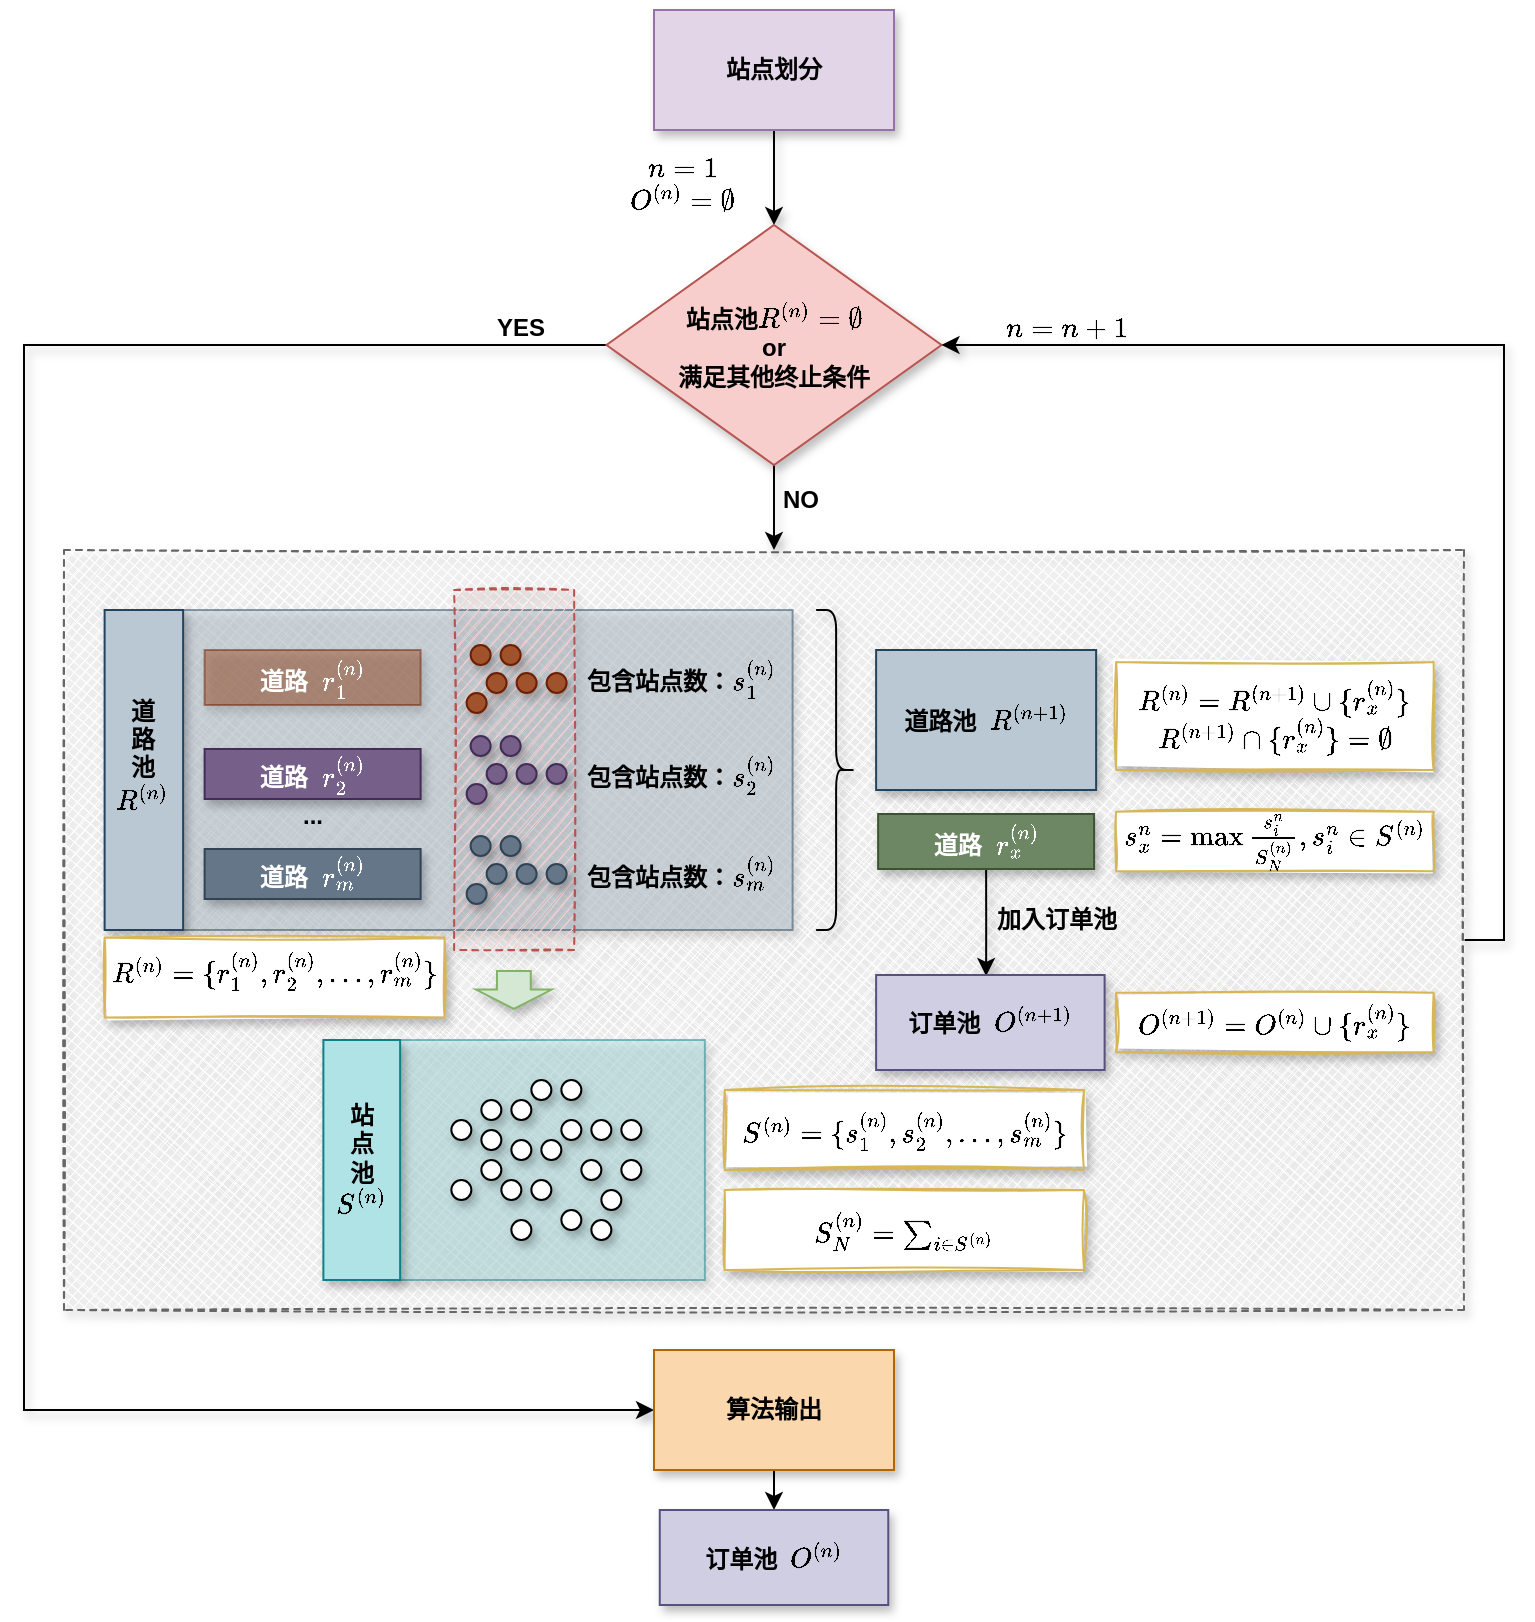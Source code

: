 <mxfile version="20.2.7" type="github"><diagram id="E23BzTuwbjabltv9Nx4B" name="第 1 页"><mxGraphModel dx="1418" dy="513" grid="1" gridSize="10" guides="1" tooltips="1" connect="1" arrows="1" fold="1" page="1" pageScale="1" pageWidth="827" pageHeight="1169" math="1" shadow="0"><root><mxCell id="0"/><mxCell id="1" parent="0"/><mxCell id="yrA-a9Iw9x8YZGmcqF-S-195" value="" style="rounded=0;whiteSpace=wrap;html=1;shadow=1;glass=0;sketch=1;fillColor=default;labelBackgroundColor=none;fontStyle=1;dashed=1;strokeColor=#666666;fillStyle=cross-hatch;fontColor=#333333;" parent="1" vertex="1"><mxGeometry x="-70" y="310" width="700" height="380" as="geometry"/></mxCell><mxCell id="yrA-a9Iw9x8YZGmcqF-S-51" value="" style="rounded=0;whiteSpace=wrap;html=1;fillColor=#bac8d3;strokeColor=#23445d;opacity=50;labelBackgroundColor=none;shadow=1;fontStyle=1" parent="1" vertex="1"><mxGeometry x="-19.69" y="340" width="314" height="160" as="geometry"/></mxCell><mxCell id="yrA-a9Iw9x8YZGmcqF-S-86" value="" style="rounded=0;whiteSpace=wrap;html=1;dashed=1;fillColor=#f8cecc;strokeColor=#b85450;sketch=1;labelBackgroundColor=none;shadow=1;fontStyle=1" parent="1" vertex="1"><mxGeometry x="125.06" y="330" width="60" height="180" as="geometry"/></mxCell><mxCell id="yrA-a9Iw9x8YZGmcqF-S-52" value="&lt;div&gt;道&lt;/div&gt;&lt;div&gt;路&lt;/div&gt;&lt;div&gt;池&lt;/div&gt;&lt;div&gt;\(R^{(n)}\)&lt;br&gt;&lt;/div&gt;&lt;div&gt;&lt;br&gt;&lt;/div&gt;" style="rounded=0;whiteSpace=wrap;html=1;fillColor=#bac8d3;strokeColor=#23445d;labelBackgroundColor=none;shadow=1;fontStyle=1;flipV=1;" parent="1" vertex="1"><mxGeometry x="-49.69" y="340" width="39.25" height="160" as="geometry"/></mxCell><mxCell id="yrA-a9Iw9x8YZGmcqF-S-84" style="edgeStyle=orthogonalEdgeStyle;rounded=0;orthogonalLoop=1;jettySize=auto;html=1;exitX=0.5;exitY=1;exitDx=0;exitDy=0;entryX=0.5;entryY=0;entryDx=0;entryDy=0;labelBackgroundColor=none;shadow=1;fontStyle=1" parent="1" source="yrA-a9Iw9x8YZGmcqF-S-2" target="yrA-a9Iw9x8YZGmcqF-S-83" edge="1"><mxGeometry relative="1" as="geometry"/></mxCell><mxCell id="yrA-a9Iw9x8YZGmcqF-S-2" value="站点划分" style="rounded=0;whiteSpace=wrap;html=1;fillColor=#e1d5e7;strokeColor=#9673a6;labelBackgroundColor=none;shadow=1;fontStyle=1" parent="1" vertex="1"><mxGeometry x="225" y="40" width="120" height="60" as="geometry"/></mxCell><mxCell id="yrA-a9Iw9x8YZGmcqF-S-3" value="道路&amp;nbsp; \(r^{(n)}_1\)" style="rounded=0;whiteSpace=wrap;html=1;fillColor=#a0522d;strokeColor=#6D1F00;opacity=50;fontColor=#ffffff;flipV=1;labelBackgroundColor=none;shadow=1;fontStyle=1" parent="1" vertex="1"><mxGeometry x="0.31" y="360" width="108" height="27.5" as="geometry"/></mxCell><mxCell id="yrA-a9Iw9x8YZGmcqF-S-54" value="" style="ellipse;whiteSpace=wrap;html=1;aspect=fixed;fillColor=#a0522d;fontColor=#ffffff;strokeColor=#6D1F00;labelBackgroundColor=none;shadow=1;fontStyle=1" parent="1" vertex="1"><mxGeometry x="148.31" y="357.5" width="10" height="10" as="geometry"/></mxCell><mxCell id="yrA-a9Iw9x8YZGmcqF-S-55" value="" style="ellipse;whiteSpace=wrap;html=1;aspect=fixed;fillColor=#a0522d;fontColor=#ffffff;strokeColor=#6D1F00;labelBackgroundColor=none;shadow=1;fontStyle=1" parent="1" vertex="1"><mxGeometry x="141.31" y="371.5" width="10" height="10" as="geometry"/></mxCell><mxCell id="yrA-a9Iw9x8YZGmcqF-S-56" value="" style="ellipse;whiteSpace=wrap;html=1;aspect=fixed;fillColor=#a0522d;fontColor=#ffffff;strokeColor=#6D1F00;labelBackgroundColor=none;shadow=1;fontStyle=1" parent="1" vertex="1"><mxGeometry x="133.31" y="357.5" width="10" height="10" as="geometry"/></mxCell><mxCell id="yrA-a9Iw9x8YZGmcqF-S-57" value="" style="ellipse;whiteSpace=wrap;html=1;aspect=fixed;fillColor=#a0522d;fontColor=#ffffff;strokeColor=#6D1F00;labelBackgroundColor=none;shadow=1;fontStyle=1" parent="1" vertex="1"><mxGeometry x="171.31" y="371.5" width="10" height="10" as="geometry"/></mxCell><mxCell id="yrA-a9Iw9x8YZGmcqF-S-58" value="" style="ellipse;whiteSpace=wrap;html=1;aspect=fixed;fillColor=#a0522d;fontColor=#ffffff;strokeColor=#6D1F00;labelBackgroundColor=none;shadow=1;fontStyle=1" parent="1" vertex="1"><mxGeometry x="156.31" y="371.5" width="10" height="10" as="geometry"/></mxCell><mxCell id="yrA-a9Iw9x8YZGmcqF-S-59" value="" style="ellipse;whiteSpace=wrap;html=1;aspect=fixed;fillColor=#a0522d;fontColor=#ffffff;strokeColor=#6D1F00;labelBackgroundColor=none;shadow=1;fontStyle=1" parent="1" vertex="1"><mxGeometry x="131.31" y="381.5" width="10" height="10" as="geometry"/></mxCell><mxCell id="yrA-a9Iw9x8YZGmcqF-S-61" value="" style="ellipse;whiteSpace=wrap;html=1;aspect=fixed;fillColor=#76608a;fontColor=#ffffff;strokeColor=#432D57;labelBackgroundColor=none;shadow=1;fontStyle=1" parent="1" vertex="1"><mxGeometry x="148.31" y="403" width="10" height="10" as="geometry"/></mxCell><mxCell id="yrA-a9Iw9x8YZGmcqF-S-62" value="" style="ellipse;whiteSpace=wrap;html=1;aspect=fixed;fillColor=#76608a;fontColor=#ffffff;strokeColor=#432D57;labelBackgroundColor=none;shadow=1;fontStyle=1" parent="1" vertex="1"><mxGeometry x="141.31" y="417" width="10" height="10" as="geometry"/></mxCell><mxCell id="yrA-a9Iw9x8YZGmcqF-S-63" value="" style="ellipse;whiteSpace=wrap;html=1;aspect=fixed;fillColor=#76608a;fontColor=#ffffff;strokeColor=#432D57;labelBackgroundColor=none;shadow=1;fontStyle=1" parent="1" vertex="1"><mxGeometry x="133.31" y="403" width="10" height="10" as="geometry"/></mxCell><mxCell id="yrA-a9Iw9x8YZGmcqF-S-64" value="" style="ellipse;whiteSpace=wrap;html=1;aspect=fixed;fillColor=#76608a;fontColor=#ffffff;strokeColor=#432D57;labelBackgroundColor=none;shadow=1;fontStyle=1" parent="1" vertex="1"><mxGeometry x="171.31" y="417" width="10" height="10" as="geometry"/></mxCell><mxCell id="yrA-a9Iw9x8YZGmcqF-S-65" value="" style="ellipse;whiteSpace=wrap;html=1;aspect=fixed;fillColor=#76608a;fontColor=#ffffff;strokeColor=#432D57;labelBackgroundColor=none;shadow=1;fontStyle=1" parent="1" vertex="1"><mxGeometry x="156.31" y="417" width="10" height="10" as="geometry"/></mxCell><mxCell id="yrA-a9Iw9x8YZGmcqF-S-66" value="" style="ellipse;whiteSpace=wrap;html=1;aspect=fixed;fillColor=#76608a;fontColor=#ffffff;strokeColor=#432D57;labelBackgroundColor=none;shadow=1;fontStyle=1" parent="1" vertex="1"><mxGeometry x="131.31" y="427" width="10" height="10" as="geometry"/></mxCell><mxCell id="yrA-a9Iw9x8YZGmcqF-S-67" value="" style="ellipse;whiteSpace=wrap;html=1;aspect=fixed;fillColor=#647687;fontColor=#ffffff;strokeColor=#314354;labelBackgroundColor=none;shadow=1;fontStyle=1" parent="1" vertex="1"><mxGeometry x="148.31" y="453" width="10" height="10" as="geometry"/></mxCell><mxCell id="yrA-a9Iw9x8YZGmcqF-S-68" value="" style="ellipse;whiteSpace=wrap;html=1;aspect=fixed;fillColor=#647687;fontColor=#ffffff;strokeColor=#314354;labelBackgroundColor=none;shadow=1;fontStyle=1" parent="1" vertex="1"><mxGeometry x="141.31" y="467" width="10" height="10" as="geometry"/></mxCell><mxCell id="yrA-a9Iw9x8YZGmcqF-S-69" value="" style="ellipse;whiteSpace=wrap;html=1;aspect=fixed;fillColor=#647687;fontColor=#ffffff;strokeColor=#314354;labelBackgroundColor=none;shadow=1;fontStyle=1" parent="1" vertex="1"><mxGeometry x="133.31" y="453" width="10" height="10" as="geometry"/></mxCell><mxCell id="yrA-a9Iw9x8YZGmcqF-S-70" value="" style="ellipse;whiteSpace=wrap;html=1;aspect=fixed;fillColor=#647687;fontColor=#ffffff;strokeColor=#314354;labelBackgroundColor=none;shadow=1;fontStyle=1" parent="1" vertex="1"><mxGeometry x="171.31" y="467" width="10" height="10" as="geometry"/></mxCell><mxCell id="yrA-a9Iw9x8YZGmcqF-S-71" value="" style="ellipse;whiteSpace=wrap;html=1;aspect=fixed;fillColor=#647687;fontColor=#ffffff;strokeColor=#314354;labelBackgroundColor=none;shadow=1;fontStyle=1" parent="1" vertex="1"><mxGeometry x="156.31" y="467" width="10" height="10" as="geometry"/></mxCell><mxCell id="yrA-a9Iw9x8YZGmcqF-S-72" value="" style="ellipse;whiteSpace=wrap;html=1;aspect=fixed;fillColor=#647687;fontColor=#ffffff;strokeColor=#314354;labelBackgroundColor=none;shadow=1;fontStyle=1" parent="1" vertex="1"><mxGeometry x="131.31" y="477" width="10" height="10" as="geometry"/></mxCell><mxCell id="yrA-a9Iw9x8YZGmcqF-S-75" value="包含站点数：\(s^{(n)}_1\)" style="text;html=1;align=center;verticalAlign=middle;resizable=0;points=[];autosize=1;strokeColor=none;fillColor=none;shadow=1;fontStyle=1" parent="1" vertex="1"><mxGeometry x="158.31" y="358.75" width="160" height="30" as="geometry"/></mxCell><mxCell id="yrA-a9Iw9x8YZGmcqF-S-76" value="包含站点数：\(s^{(n)}_2\)" style="text;html=1;align=center;verticalAlign=middle;resizable=0;points=[];autosize=1;strokeColor=none;fillColor=none;flipH=1;shadow=1;fontStyle=1" parent="1" vertex="1"><mxGeometry x="158.31" y="407" width="160" height="30" as="geometry"/></mxCell><mxCell id="yrA-a9Iw9x8YZGmcqF-S-77" value="包含站点数：\(s^{(n)}_m\)" style="text;html=1;align=center;verticalAlign=middle;resizable=0;points=[];autosize=1;strokeColor=none;fillColor=none;flipH=1;shadow=1;fontStyle=1" parent="1" vertex="1"><mxGeometry x="153.31" y="457" width="170" height="30" as="geometry"/></mxCell><mxCell id="yrA-a9Iw9x8YZGmcqF-S-183" style="edgeStyle=orthogonalEdgeStyle;rounded=0;orthogonalLoop=1;jettySize=auto;html=1;exitX=0;exitY=0.5;exitDx=0;exitDy=0;entryX=0;entryY=0.5;entryDx=0;entryDy=0;labelBackgroundColor=none;shadow=1;fontStyle=1" parent="1" source="yrA-a9Iw9x8YZGmcqF-S-83" target="yrA-a9Iw9x8YZGmcqF-S-180" edge="1"><mxGeometry relative="1" as="geometry"><Array as="points"><mxPoint x="-90" y="207"/><mxPoint x="-90" y="740"/></Array></mxGeometry></mxCell><mxCell id="yrA-a9Iw9x8YZGmcqF-S-187" style="edgeStyle=orthogonalEdgeStyle;rounded=0;orthogonalLoop=1;jettySize=auto;html=1;exitX=0.5;exitY=1;exitDx=0;exitDy=0;entryX=0.5;entryY=0;entryDx=0;entryDy=0;labelBackgroundColor=none;shadow=1;fontStyle=1" parent="1" source="yrA-a9Iw9x8YZGmcqF-S-83" edge="1"><mxGeometry relative="1" as="geometry"><mxPoint x="285" y="310" as="targetPoint"/></mxGeometry></mxCell><mxCell id="yrA-a9Iw9x8YZGmcqF-S-83" value="&lt;div&gt;站点池\(R^{(n)}=\emptyset\)&lt;/div&gt;&lt;div&gt;or&lt;/div&gt;&lt;div&gt;满足其他终止条件&lt;br&gt;&lt;/div&gt;" style="rhombus;whiteSpace=wrap;html=1;fillColor=#f8cecc;strokeColor=#b85450;labelBackgroundColor=none;shadow=1;fontStyle=1" parent="1" vertex="1"><mxGeometry x="201.25" y="147.5" width="167.5" height="120" as="geometry"/></mxCell><mxCell id="yrA-a9Iw9x8YZGmcqF-S-85" value="&lt;div&gt;\(n=1\)&lt;/div&gt;&lt;div&gt;\(O^{(n)}=\emptyset\)&lt;/div&gt;" style="text;html=1;align=center;verticalAlign=middle;resizable=0;points=[];autosize=1;strokeColor=none;fillColor=none;fontStyle=1" parent="1" vertex="1"><mxGeometry x="169.25" y="106.5" width="140" height="40" as="geometry"/></mxCell><mxCell id="yrA-a9Iw9x8YZGmcqF-S-96" value="" style="shape=flexArrow;endArrow=classic;html=1;rounded=0;width=16.911;endSize=2.914;fillColor=#d5e8d4;strokeColor=#82b366;labelBackgroundColor=none;shadow=1;fontStyle=1" parent="1" edge="1"><mxGeometry width="50" height="50" relative="1" as="geometry"><mxPoint x="154.93" y="520" as="sourcePoint"/><mxPoint x="154.93" y="540" as="targetPoint"/></mxGeometry></mxCell><mxCell id="yrA-a9Iw9x8YZGmcqF-S-124" value="&lt;div&gt;道路池&amp;nbsp; \(R^{(n+1)}\)&lt;br&gt;&lt;/div&gt;" style="rounded=0;whiteSpace=wrap;html=1;fillColor=#bac8d3;strokeColor=#23445d;flipH=1;flipV=1;labelBackgroundColor=none;shadow=1;fontStyle=1" parent="1" vertex="1"><mxGeometry x="336.06" y="360" width="110" height="70" as="geometry"/></mxCell><mxCell id="yrA-a9Iw9x8YZGmcqF-S-175" style="edgeStyle=orthogonalEdgeStyle;rounded=0;orthogonalLoop=1;jettySize=auto;html=1;exitX=0.5;exitY=1;exitDx=0;exitDy=0;labelBackgroundColor=none;shadow=1;fontStyle=1" parent="1" source="yrA-a9Iw9x8YZGmcqF-S-151" edge="1"><mxGeometry relative="1" as="geometry"><mxPoint x="391.06" y="472.5" as="sourcePoint"/><mxPoint x="391.06" y="523" as="targetPoint"/></mxGeometry></mxCell><mxCell id="yrA-a9Iw9x8YZGmcqF-S-151" value="道路&amp;nbsp; \(r^{(n)}_x\)" style="rounded=0;whiteSpace=wrap;html=1;fillColor=#6d8764;fontColor=#ffffff;strokeColor=#3A5431;flipH=1;flipV=1;labelBackgroundColor=none;shadow=1;fontStyle=1" parent="1" vertex="1"><mxGeometry x="337.06" y="442" width="108" height="27.5" as="geometry"/></mxCell><mxCell id="yrA-a9Iw9x8YZGmcqF-S-46" value="" style="rounded=0;whiteSpace=wrap;html=1;fillColor=#b0e3e6;strokeColor=#0e8088;opacity=50;labelBackgroundColor=none;shadow=1;fontStyle=1" parent="1" vertex="1"><mxGeometry x="90.44" y="555" width="160" height="120" as="geometry"/></mxCell><mxCell id="yrA-a9Iw9x8YZGmcqF-S-47" value="&lt;div&gt;站&lt;/div&gt;&lt;div&gt;点&lt;/div&gt;&lt;div&gt;池&lt;/div&gt;&lt;div&gt;\(S^{(n)}\)&lt;br&gt;&lt;/div&gt;" style="rounded=0;whiteSpace=wrap;html=1;fillColor=#b0e3e6;strokeColor=#0e8088;labelBackgroundColor=none;shadow=1;fontStyle=1;flipV=1;" parent="1" vertex="1"><mxGeometry x="59.69" y="555" width="38.37" height="120" as="geometry"/></mxCell><mxCell id="yrA-a9Iw9x8YZGmcqF-S-153" value="" style="group;labelBackgroundColor=none;shadow=1;fontStyle=1" parent="1" vertex="1" connectable="0"><mxGeometry x="123.68" y="575" width="95" height="80" as="geometry"/></mxCell><mxCell id="yrA-a9Iw9x8YZGmcqF-S-4" value="" style="ellipse;whiteSpace=wrap;html=1;aspect=fixed;labelBackgroundColor=none;shadow=1;fontStyle=1" parent="yrA-a9Iw9x8YZGmcqF-S-153" vertex="1"><mxGeometry x="65" y="40" width="10" height="10" as="geometry"/></mxCell><mxCell id="yrA-a9Iw9x8YZGmcqF-S-5" value="" style="ellipse;whiteSpace=wrap;html=1;aspect=fixed;labelBackgroundColor=none;shadow=1;fontStyle=1" parent="yrA-a9Iw9x8YZGmcqF-S-153" vertex="1"><mxGeometry x="55" width="10" height="10" as="geometry"/></mxCell><mxCell id="yrA-a9Iw9x8YZGmcqF-S-6" value="" style="ellipse;whiteSpace=wrap;html=1;aspect=fixed;labelBackgroundColor=none;shadow=1;fontStyle=1" parent="yrA-a9Iw9x8YZGmcqF-S-153" vertex="1"><mxGeometry x="55" y="20" width="10" height="10" as="geometry"/></mxCell><mxCell id="yrA-a9Iw9x8YZGmcqF-S-8" value="" style="ellipse;whiteSpace=wrap;html=1;aspect=fixed;labelBackgroundColor=none;shadow=1;fontStyle=1" parent="yrA-a9Iw9x8YZGmcqF-S-153" vertex="1"><mxGeometry x="40" width="10" height="10" as="geometry"/></mxCell><mxCell id="yrA-a9Iw9x8YZGmcqF-S-19" value="" style="ellipse;whiteSpace=wrap;html=1;aspect=fixed;labelBackgroundColor=none;shadow=1;fontStyle=1" parent="yrA-a9Iw9x8YZGmcqF-S-153" vertex="1"><mxGeometry x="40" y="50" width="10" height="10" as="geometry"/></mxCell><mxCell id="yrA-a9Iw9x8YZGmcqF-S-20" value="" style="ellipse;whiteSpace=wrap;html=1;aspect=fixed;labelBackgroundColor=none;shadow=1;fontStyle=1" parent="yrA-a9Iw9x8YZGmcqF-S-153" vertex="1"><mxGeometry x="30" y="10" width="10" height="10" as="geometry"/></mxCell><mxCell id="yrA-a9Iw9x8YZGmcqF-S-21" value="" style="ellipse;whiteSpace=wrap;html=1;aspect=fixed;labelBackgroundColor=none;shadow=1;fontStyle=1" parent="yrA-a9Iw9x8YZGmcqF-S-153" vertex="1"><mxGeometry x="30" y="30" width="10" height="10" as="geometry"/></mxCell><mxCell id="yrA-a9Iw9x8YZGmcqF-S-22" value="" style="ellipse;whiteSpace=wrap;html=1;aspect=fixed;labelBackgroundColor=none;shadow=1;fontStyle=1" parent="yrA-a9Iw9x8YZGmcqF-S-153" vertex="1"><mxGeometry y="50" width="10" height="10" as="geometry"/></mxCell><mxCell id="yrA-a9Iw9x8YZGmcqF-S-23" value="" style="ellipse;whiteSpace=wrap;html=1;aspect=fixed;labelBackgroundColor=none;shadow=1;fontStyle=1" parent="yrA-a9Iw9x8YZGmcqF-S-153" vertex="1"><mxGeometry x="15" y="10" width="10" height="10" as="geometry"/></mxCell><mxCell id="yrA-a9Iw9x8YZGmcqF-S-24" value="" style="ellipse;whiteSpace=wrap;html=1;aspect=fixed;labelBackgroundColor=none;shadow=1;fontStyle=1" parent="yrA-a9Iw9x8YZGmcqF-S-153" vertex="1"><mxGeometry x="15" y="40" width="10" height="10" as="geometry"/></mxCell><mxCell id="yrA-a9Iw9x8YZGmcqF-S-25" value="" style="ellipse;whiteSpace=wrap;html=1;aspect=fixed;labelBackgroundColor=none;shadow=1;fontStyle=1" parent="yrA-a9Iw9x8YZGmcqF-S-153" vertex="1"><mxGeometry y="20" width="10" height="10" as="geometry"/></mxCell><mxCell id="yrA-a9Iw9x8YZGmcqF-S-26" value="" style="ellipse;whiteSpace=wrap;html=1;aspect=fixed;labelBackgroundColor=none;shadow=1;fontStyle=1" parent="yrA-a9Iw9x8YZGmcqF-S-153" vertex="1"><mxGeometry x="75" y="55" width="10" height="10" as="geometry"/></mxCell><mxCell id="yrA-a9Iw9x8YZGmcqF-S-27" value="" style="ellipse;whiteSpace=wrap;html=1;aspect=fixed;labelBackgroundColor=none;shadow=1;fontStyle=1" parent="yrA-a9Iw9x8YZGmcqF-S-153" vertex="1"><mxGeometry x="85" y="20" width="10" height="10" as="geometry"/></mxCell><mxCell id="yrA-a9Iw9x8YZGmcqF-S-28" value="" style="ellipse;whiteSpace=wrap;html=1;aspect=fixed;labelBackgroundColor=none;shadow=1;fontStyle=1" parent="yrA-a9Iw9x8YZGmcqF-S-153" vertex="1"><mxGeometry x="85" y="40" width="10" height="10" as="geometry"/></mxCell><mxCell id="yrA-a9Iw9x8YZGmcqF-S-29" value="" style="ellipse;whiteSpace=wrap;html=1;aspect=fixed;labelBackgroundColor=none;shadow=1;fontStyle=1" parent="yrA-a9Iw9x8YZGmcqF-S-153" vertex="1"><mxGeometry x="70" y="20" width="10" height="10" as="geometry"/></mxCell><mxCell id="yrA-a9Iw9x8YZGmcqF-S-30" value="" style="ellipse;whiteSpace=wrap;html=1;aspect=fixed;labelBackgroundColor=none;shadow=1;fontStyle=1" parent="yrA-a9Iw9x8YZGmcqF-S-153" vertex="1"><mxGeometry x="70" y="70" width="10" height="10" as="geometry"/></mxCell><mxCell id="yrA-a9Iw9x8YZGmcqF-S-33" value="" style="ellipse;whiteSpace=wrap;html=1;aspect=fixed;labelBackgroundColor=none;shadow=1;fontStyle=1" parent="yrA-a9Iw9x8YZGmcqF-S-153" vertex="1"><mxGeometry x="30" y="70" width="10" height="10" as="geometry"/></mxCell><mxCell id="yrA-a9Iw9x8YZGmcqF-S-34" value="" style="ellipse;whiteSpace=wrap;html=1;aspect=fixed;labelBackgroundColor=none;shadow=1;fontStyle=1" parent="yrA-a9Iw9x8YZGmcqF-S-153" vertex="1"><mxGeometry x="45" y="30" width="10" height="10" as="geometry"/></mxCell><mxCell id="yrA-a9Iw9x8YZGmcqF-S-37" value="" style="ellipse;whiteSpace=wrap;html=1;aspect=fixed;labelBackgroundColor=none;shadow=1;fontStyle=1" parent="yrA-a9Iw9x8YZGmcqF-S-153" vertex="1"><mxGeometry x="25" y="50" width="10" height="10" as="geometry"/></mxCell><mxCell id="yrA-a9Iw9x8YZGmcqF-S-38" value="" style="ellipse;whiteSpace=wrap;html=1;aspect=fixed;labelBackgroundColor=none;shadow=1;fontStyle=1" parent="yrA-a9Iw9x8YZGmcqF-S-153" vertex="1"><mxGeometry x="15" y="25" width="10" height="10" as="geometry"/></mxCell><mxCell id="yrA-a9Iw9x8YZGmcqF-S-39" value="" style="ellipse;whiteSpace=wrap;html=1;aspect=fixed;labelBackgroundColor=none;shadow=1;fontStyle=1" parent="yrA-a9Iw9x8YZGmcqF-S-153" vertex="1"><mxGeometry x="55" y="65" width="10" height="10" as="geometry"/></mxCell><mxCell id="yrA-a9Iw9x8YZGmcqF-S-154" value="道路&amp;nbsp; \(r^{(n)}_2\)" style="rounded=0;whiteSpace=wrap;html=1;fillColor=#76608a;strokeColor=#432D57;fontColor=#ffffff;flipV=1;flipH=1;labelBackgroundColor=none;shadow=1;fontStyle=1" parent="1" vertex="1"><mxGeometry x="0.31" y="409.5" width="108" height="25" as="geometry"/></mxCell><mxCell id="yrA-a9Iw9x8YZGmcqF-S-157" value="..." style="text;html=1;align=center;verticalAlign=middle;resizable=0;points=[];autosize=1;strokeColor=none;fillColor=none;labelBackgroundColor=none;shadow=1;fontStyle=1" parent="1" vertex="1"><mxGeometry x="39.31" y="428" width="30" height="30" as="geometry"/></mxCell><mxCell id="yrA-a9Iw9x8YZGmcqF-S-158" value="道路&amp;nbsp; \(r^{(n)}_m\)" style="rounded=0;whiteSpace=wrap;html=1;fillColor=#647687;strokeColor=#314354;fontColor=#ffffff;flipV=1;flipH=1;labelBackgroundColor=none;shadow=1;fontStyle=1" parent="1" vertex="1"><mxGeometry x="0.31" y="459.5" width="108" height="25" as="geometry"/></mxCell><mxCell id="yrA-a9Iw9x8YZGmcqF-S-163" value="\(R^{(n)}=\{r^{(n)}_1,r^{(n)}_2,\dots,r^{(n)}_m\}\)" style="text;whiteSpace=wrap;html=1;align=center;fillColor=default;strokeColor=#d6b656;shadow=1;glass=0;sketch=1;labelBackgroundColor=none;fontStyle=1;flipV=1;" parent="1" vertex="1"><mxGeometry x="-49.69" y="503.75" width="170" height="40" as="geometry"/></mxCell><mxCell id="yrA-a9Iw9x8YZGmcqF-S-165" value="\(s^{n}_x=\max\frac{s^{n}_i}{S^{(n)}_N},s_i^{n} \in S^{(n)}\)" style="rounded=0;whiteSpace=wrap;html=1;shadow=1;glass=0;sketch=1;fillColor=default;strokeColor=#d6b656;flipH=1;flipV=1;labelBackgroundColor=none;fontStyle=1" parent="1" vertex="1"><mxGeometry x="456.06" y="440.87" width="158.75" height="29.75" as="geometry"/></mxCell><mxCell id="yrA-a9Iw9x8YZGmcqF-S-166" value="&lt;div&gt;\(S^{(n)}=\{s^{(n)}_1,s^{(n)}_2,\dots,s^{(n)}_m\}\)&lt;/div&gt;" style="rounded=0;whiteSpace=wrap;html=1;shadow=1;glass=0;sketch=1;fillColor=default;strokeColor=#d6b656;labelBackgroundColor=none;fontStyle=1" parent="1" vertex="1"><mxGeometry x="260.31" y="580" width="179.69" height="40" as="geometry"/></mxCell><mxCell id="yrA-a9Iw9x8YZGmcqF-S-167" value="&lt;div&gt;\(S^{(n)}_N=\sum_{i\in S^{(n)}}\)&lt;/div&gt;" style="rounded=0;whiteSpace=wrap;html=1;shadow=1;glass=0;sketch=1;fillColor=default;strokeColor=#d6b656;labelBackgroundColor=none;fontStyle=1" parent="1" vertex="1"><mxGeometry x="260.31" y="630" width="179.69" height="40" as="geometry"/></mxCell><mxCell id="yrA-a9Iw9x8YZGmcqF-S-170" value="订单池&amp;nbsp; \(O^{(n+1)}\)" style="rounded=0;whiteSpace=wrap;html=1;fillColor=#d0cee2;strokeColor=#56517e;labelBackgroundColor=none;shadow=1;fontStyle=1" parent="1" vertex="1"><mxGeometry x="336.06" y="522.5" width="114.25" height="47.5" as="geometry"/></mxCell><mxCell id="yrA-a9Iw9x8YZGmcqF-S-171" value="" style="shape=curlyBracket;whiteSpace=wrap;html=1;rounded=1;flipH=1;shadow=1;glass=0;sketch=0;fillColor=none;labelBackgroundColor=none;fontStyle=1" parent="1" vertex="1"><mxGeometry x="306.06" y="340" width="20" height="160" as="geometry"/></mxCell><mxCell id="yrA-a9Iw9x8YZGmcqF-S-176" value="加入订单池" style="text;html=1;align=center;verticalAlign=middle;resizable=0;points=[];autosize=1;strokeColor=none;fillColor=none;fontStyle=1" parent="1" vertex="1"><mxGeometry x="386.06" y="480" width="80" height="30" as="geometry"/></mxCell><mxCell id="yrA-a9Iw9x8YZGmcqF-S-178" value="&lt;div&gt;\(R^{(n)}=R^{(n+1)}\cup\{r^{(n)}_x\}\)&lt;/div&gt;&lt;div&gt;\(R^{(n+1)}\cap\{r^{(n)}_x\}=\emptyset\)&lt;/div&gt;" style="rounded=0;whiteSpace=wrap;html=1;shadow=1;glass=0;sketch=1;fillColor=default;strokeColor=#d6b656;flipH=1;flipV=1;labelBackgroundColor=none;fontStyle=1" parent="1" vertex="1"><mxGeometry x="456.06" y="366" width="158.75" height="54" as="geometry"/></mxCell><mxCell id="yrA-a9Iw9x8YZGmcqF-S-179" value="\(O^{(n+1)}=O^{(n)} \cup \{r^{(n)}_x\}\)" style="rounded=0;whiteSpace=wrap;html=1;shadow=1;glass=0;sketch=1;fillColor=default;strokeColor=#d6b656;labelBackgroundColor=none;fontStyle=1" parent="1" vertex="1"><mxGeometry x="456.06" y="531.38" width="158.75" height="29.75" as="geometry"/></mxCell><mxCell id="yrA-a9Iw9x8YZGmcqF-S-182" style="edgeStyle=orthogonalEdgeStyle;rounded=0;orthogonalLoop=1;jettySize=auto;html=1;exitX=0.5;exitY=1;exitDx=0;exitDy=0;entryX=0.5;entryY=0;entryDx=0;entryDy=0;labelBackgroundColor=none;fontStyle=1" parent="1" source="yrA-a9Iw9x8YZGmcqF-S-180" target="yrA-a9Iw9x8YZGmcqF-S-181" edge="1"><mxGeometry relative="1" as="geometry"/></mxCell><mxCell id="yrA-a9Iw9x8YZGmcqF-S-180" value="算法输出" style="rounded=0;whiteSpace=wrap;html=1;fillColor=#fad7ac;strokeColor=#b46504;shadow=1;labelBackgroundColor=none;fontStyle=1" parent="1" vertex="1"><mxGeometry x="225" y="710" width="120" height="60" as="geometry"/></mxCell><mxCell id="yrA-a9Iw9x8YZGmcqF-S-181" value="订单池&amp;nbsp; \(O^{(n)}\)" style="rounded=0;whiteSpace=wrap;html=1;fillColor=#d0cee2;strokeColor=#56517e;labelBackgroundColor=none;shadow=1;fontStyle=1" parent="1" vertex="1"><mxGeometry x="227.88" y="790" width="114.25" height="47.5" as="geometry"/></mxCell><mxCell id="yrA-a9Iw9x8YZGmcqF-S-189" style="edgeStyle=orthogonalEdgeStyle;rounded=0;orthogonalLoop=1;jettySize=auto;html=1;exitX=1;exitY=0.5;exitDx=0;exitDy=0;entryX=1;entryY=0.5;entryDx=0;entryDy=0;labelBackgroundColor=none;shadow=1;fontStyle=1" parent="1" target="yrA-a9Iw9x8YZGmcqF-S-83" edge="1"><mxGeometry relative="1" as="geometry"><mxPoint x="630.31" y="505" as="sourcePoint"/><Array as="points"><mxPoint x="650" y="505"/><mxPoint x="650" y="207"/></Array></mxGeometry></mxCell><mxCell id="yrA-a9Iw9x8YZGmcqF-S-190" value="\(n=n+1\)" style="text;html=1;align=center;verticalAlign=middle;resizable=0;points=[];autosize=1;strokeColor=none;fillColor=none;fontStyle=1" parent="1" vertex="1"><mxGeometry x="396.06" y="184" width="70" height="30" as="geometry"/></mxCell><mxCell id="yrA-a9Iw9x8YZGmcqF-S-196" value="YES" style="text;html=1;align=center;verticalAlign=middle;resizable=0;points=[];autosize=1;strokeColor=none;fillColor=none;fontStyle=1" parent="1" vertex="1"><mxGeometry x="133.31" y="184" width="50" height="30" as="geometry"/></mxCell><mxCell id="yrA-a9Iw9x8YZGmcqF-S-197" value="NO" style="text;html=1;align=center;verticalAlign=middle;resizable=0;points=[];autosize=1;strokeColor=none;fillColor=none;fontStyle=1" parent="1" vertex="1"><mxGeometry x="278.31" y="269.5" width="40" height="30" as="geometry"/></mxCell></root></mxGraphModel></diagram></mxfile>
